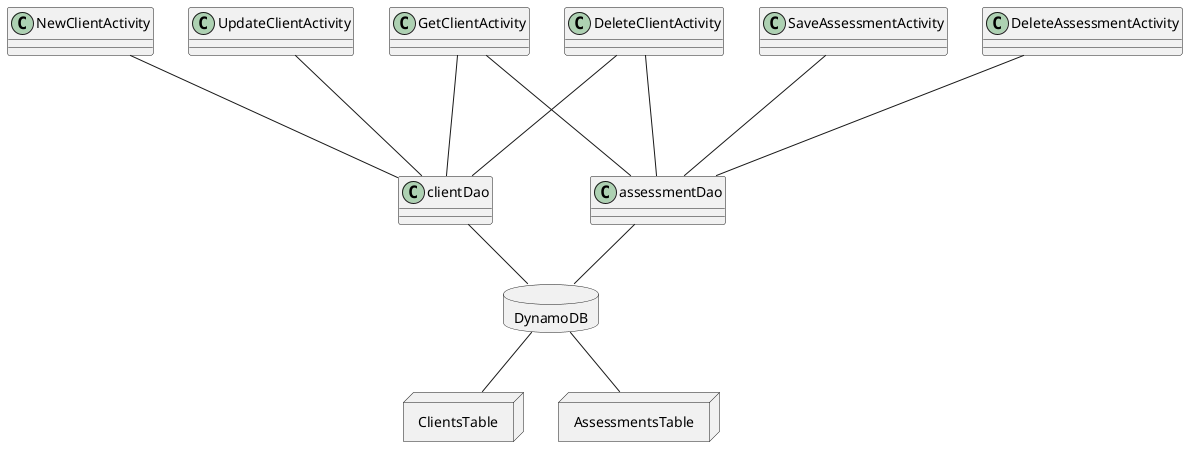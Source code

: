 
@startuml
'  A C T I V I T I E S  '
class NewClientActivity
NewClientActivity --- clientDao

class UpdateClientActivity
UpdateClientActivity --- clientDao

class GetClientActivity
GetClientActivity --- assessmentDao
GetClientActivity --- clientDao

class DeleteClientActivity
DeleteClientActivity --- assessmentDao
DeleteClientActivity --- clientDao

class SaveAssessmentActivity
SaveAssessmentActivity --- assessmentDao

class DeleteAssessmentActivity
DeleteAssessmentActivity --- assessmentDao


class clientDao {
}
class assessmentDao {
}

clientDao -- DynamoDB
assessmentDao -- DynamoDB


package DynamoDB <<Database>> {
}

node ClientsTable {
}
node AssessmentsTable {
}
DynamoDB -- ClientsTable
DynamoDB -- AssessmentsTable

@enduml